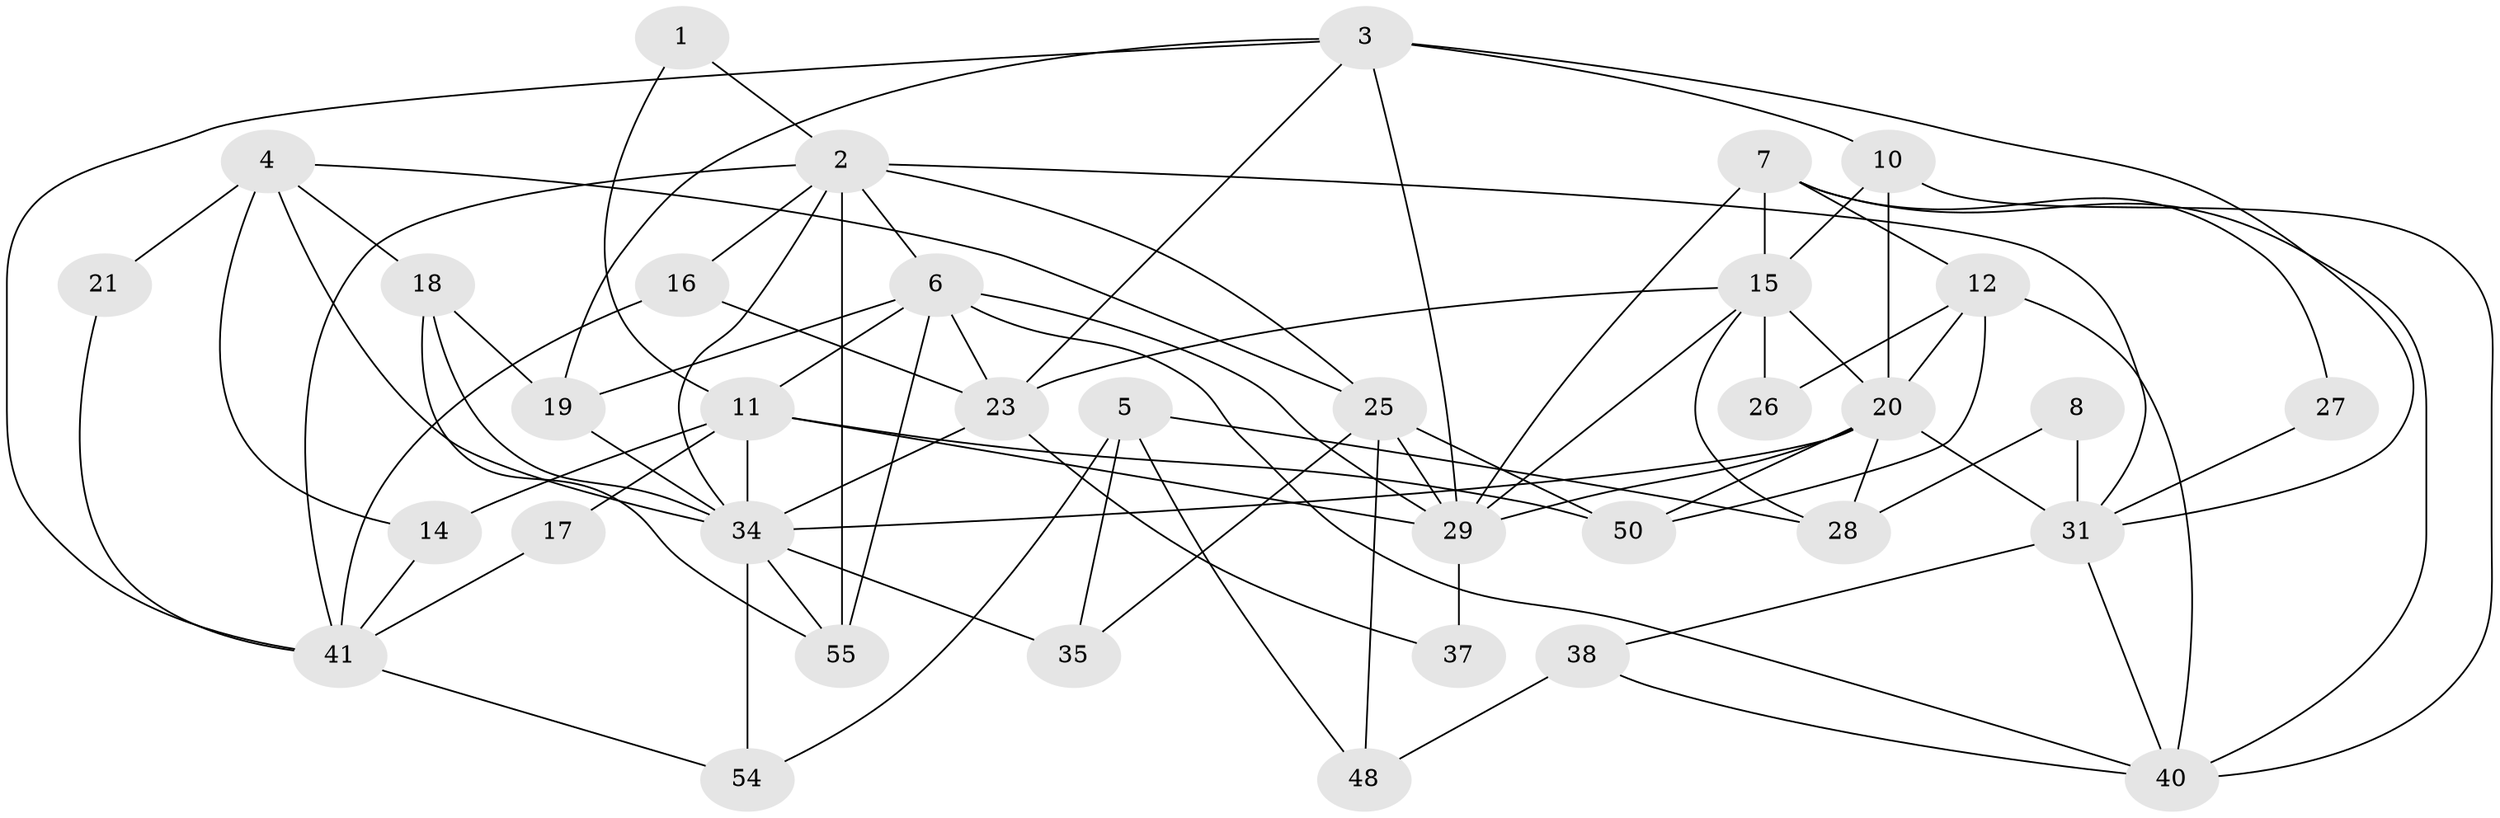 // original degree distribution, {2: 0.16071428571428573, 6: 0.14285714285714285, 4: 0.26785714285714285, 3: 0.23214285714285715, 5: 0.16071428571428573, 7: 0.03571428571428571}
// Generated by graph-tools (version 1.1) at 2025/41/03/06/25 10:41:57]
// undirected, 36 vertices, 84 edges
graph export_dot {
graph [start="1"]
  node [color=gray90,style=filled];
  1;
  2 [super="+56"];
  3 [super="+9"];
  4 [super="+24"];
  5 [super="+32"];
  6 [super="+13"];
  7;
  8;
  10 [super="+36"];
  11 [super="+39"];
  12 [super="+45"];
  14 [super="+43"];
  15 [super="+22"];
  16 [super="+49"];
  17;
  18;
  19 [super="+47"];
  20 [super="+52"];
  21;
  23 [super="+53"];
  25 [super="+42"];
  26;
  27;
  28;
  29 [super="+30"];
  31 [super="+33"];
  34 [super="+46"];
  35;
  37;
  38;
  40 [super="+51"];
  41 [super="+44"];
  48;
  50;
  54;
  55;
  1 -- 11;
  1 -- 2;
  2 -- 6 [weight=2];
  2 -- 25;
  2 -- 31;
  2 -- 34;
  2 -- 55;
  2 -- 41;
  2 -- 16;
  3 -- 10;
  3 -- 41;
  3 -- 23;
  3 -- 19;
  3 -- 29;
  3 -- 31;
  4 -- 21;
  4 -- 25;
  4 -- 18;
  4 -- 34;
  4 -- 14;
  5 -- 28;
  5 -- 35;
  5 -- 48;
  5 -- 54;
  6 -- 19;
  6 -- 29;
  6 -- 23;
  6 -- 40;
  6 -- 11;
  6 -- 55;
  7 -- 27;
  7 -- 12;
  7 -- 15 [weight=2];
  7 -- 29;
  7 -- 40;
  8 -- 31;
  8 -- 28;
  10 -- 40 [weight=2];
  10 -- 20;
  10 -- 15;
  11 -- 29 [weight=2];
  11 -- 17;
  11 -- 34;
  11 -- 50;
  11 -- 14;
  12 -- 26;
  12 -- 50;
  12 -- 20;
  12 -- 40;
  14 -- 41;
  15 -- 26;
  15 -- 28;
  15 -- 29;
  15 -- 23;
  15 -- 20;
  16 -- 23;
  16 -- 41 [weight=2];
  17 -- 41;
  18 -- 55;
  18 -- 34;
  18 -- 19;
  19 -- 34;
  20 -- 28;
  20 -- 50;
  20 -- 34;
  20 -- 29;
  20 -- 31;
  21 -- 41;
  23 -- 34;
  23 -- 37;
  25 -- 50;
  25 -- 29;
  25 -- 48;
  25 -- 35;
  27 -- 31 [weight=2];
  29 -- 37;
  31 -- 38;
  31 -- 40;
  34 -- 55;
  34 -- 54;
  34 -- 35;
  38 -- 48;
  38 -- 40;
  41 -- 54;
}
